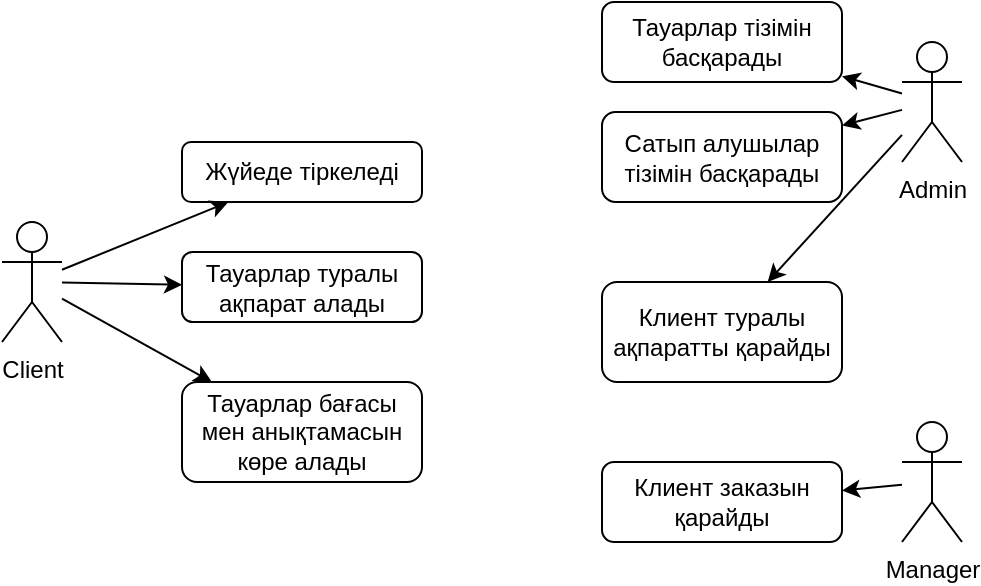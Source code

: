 <mxfile version="22.1.21" type="github">
  <diagram id="R2lEEEUBdFMjLlhIrx00" name="Page-1">
    <mxGraphModel dx="540" dy="591" grid="1" gridSize="10" guides="1" tooltips="1" connect="1" arrows="1" fold="1" page="1" pageScale="1" pageWidth="850" pageHeight="1100" math="0" shadow="0" extFonts="Permanent Marker^https://fonts.googleapis.com/css?family=Permanent+Marker">
      <root>
        <mxCell id="0" />
        <mxCell id="1" parent="0" />
        <mxCell id="H9CnI3AJFvQ42JXb06jo-1" value="Client" style="shape=umlActor;verticalLabelPosition=bottom;verticalAlign=top;html=1;outlineConnect=0;" vertex="1" parent="1">
          <mxGeometry x="150" y="230" width="30" height="60" as="geometry" />
        </mxCell>
        <mxCell id="H9CnI3AJFvQ42JXb06jo-2" value="Жүйеде тіркеледі" style="rounded=1;whiteSpace=wrap;html=1;" vertex="1" parent="1">
          <mxGeometry x="240" y="190" width="120" height="30" as="geometry" />
        </mxCell>
        <mxCell id="H9CnI3AJFvQ42JXb06jo-3" value="Тауарлар туралы ақпарат алады" style="rounded=1;whiteSpace=wrap;html=1;" vertex="1" parent="1">
          <mxGeometry x="240" y="245" width="120" height="35" as="geometry" />
        </mxCell>
        <mxCell id="H9CnI3AJFvQ42JXb06jo-4" value="Тауарлар бағасы мен анықтамасын көре алады" style="rounded=1;whiteSpace=wrap;html=1;" vertex="1" parent="1">
          <mxGeometry x="240" y="310" width="120" height="50" as="geometry" />
        </mxCell>
        <mxCell id="H9CnI3AJFvQ42JXb06jo-5" value="" style="endArrow=classic;html=1;rounded=0;" edge="1" parent="1" source="H9CnI3AJFvQ42JXb06jo-1" target="H9CnI3AJFvQ42JXb06jo-2">
          <mxGeometry width="50" height="50" relative="1" as="geometry">
            <mxPoint x="260" y="290" as="sourcePoint" />
            <mxPoint x="310" y="240" as="targetPoint" />
          </mxGeometry>
        </mxCell>
        <mxCell id="H9CnI3AJFvQ42JXb06jo-6" value="" style="endArrow=classic;html=1;rounded=0;" edge="1" parent="1" source="H9CnI3AJFvQ42JXb06jo-1" target="H9CnI3AJFvQ42JXb06jo-3">
          <mxGeometry width="50" height="50" relative="1" as="geometry">
            <mxPoint x="190" y="264" as="sourcePoint" />
            <mxPoint x="273" y="230" as="targetPoint" />
          </mxGeometry>
        </mxCell>
        <mxCell id="H9CnI3AJFvQ42JXb06jo-7" value="" style="endArrow=classic;html=1;rounded=0;" edge="1" parent="1" source="H9CnI3AJFvQ42JXb06jo-1" target="H9CnI3AJFvQ42JXb06jo-4">
          <mxGeometry width="50" height="50" relative="1" as="geometry">
            <mxPoint x="190" y="270" as="sourcePoint" />
            <mxPoint x="250" y="271" as="targetPoint" />
          </mxGeometry>
        </mxCell>
        <mxCell id="H9CnI3AJFvQ42JXb06jo-8" value="Admin" style="shape=umlActor;verticalLabelPosition=bottom;verticalAlign=top;html=1;outlineConnect=0;" vertex="1" parent="1">
          <mxGeometry x="600" y="140" width="30" height="60" as="geometry" />
        </mxCell>
        <mxCell id="H9CnI3AJFvQ42JXb06jo-9" value="Manager" style="shape=umlActor;verticalLabelPosition=bottom;verticalAlign=top;html=1;outlineConnect=0;" vertex="1" parent="1">
          <mxGeometry x="600" y="330" width="30" height="60" as="geometry" />
        </mxCell>
        <mxCell id="H9CnI3AJFvQ42JXb06jo-11" value="Тауарлар тізімін басқарады" style="rounded=1;whiteSpace=wrap;html=1;" vertex="1" parent="1">
          <mxGeometry x="450" y="120" width="120" height="40" as="geometry" />
        </mxCell>
        <mxCell id="H9CnI3AJFvQ42JXb06jo-12" value="Сатып алушылар тізімін басқарады" style="rounded=1;whiteSpace=wrap;html=1;" vertex="1" parent="1">
          <mxGeometry x="450" y="175" width="120" height="45" as="geometry" />
        </mxCell>
        <mxCell id="H9CnI3AJFvQ42JXb06jo-13" value="Клиент туралы ақпаратты қарайды" style="rounded=1;whiteSpace=wrap;html=1;" vertex="1" parent="1">
          <mxGeometry x="450" y="260" width="120" height="50" as="geometry" />
        </mxCell>
        <mxCell id="H9CnI3AJFvQ42JXb06jo-14" value="Клиент заказын қарайды" style="rounded=1;whiteSpace=wrap;html=1;" vertex="1" parent="1">
          <mxGeometry x="450" y="350" width="120" height="40" as="geometry" />
        </mxCell>
        <mxCell id="H9CnI3AJFvQ42JXb06jo-15" value="" style="endArrow=classic;html=1;rounded=0;" edge="1" parent="1" source="H9CnI3AJFvQ42JXb06jo-8" target="H9CnI3AJFvQ42JXb06jo-11">
          <mxGeometry width="50" height="50" relative="1" as="geometry">
            <mxPoint x="330" y="230" as="sourcePoint" />
            <mxPoint x="380" y="180" as="targetPoint" />
          </mxGeometry>
        </mxCell>
        <mxCell id="H9CnI3AJFvQ42JXb06jo-17" value="" style="endArrow=classic;html=1;rounded=0;" edge="1" parent="1" source="H9CnI3AJFvQ42JXb06jo-8" target="H9CnI3AJFvQ42JXb06jo-12">
          <mxGeometry width="50" height="50" relative="1" as="geometry">
            <mxPoint x="610" y="176" as="sourcePoint" />
            <mxPoint x="580" y="167" as="targetPoint" />
          </mxGeometry>
        </mxCell>
        <mxCell id="H9CnI3AJFvQ42JXb06jo-18" value="" style="endArrow=classic;html=1;rounded=0;" edge="1" parent="1" source="H9CnI3AJFvQ42JXb06jo-8" target="H9CnI3AJFvQ42JXb06jo-13">
          <mxGeometry width="50" height="50" relative="1" as="geometry">
            <mxPoint x="610" y="184" as="sourcePoint" />
            <mxPoint x="580" y="192" as="targetPoint" />
          </mxGeometry>
        </mxCell>
        <mxCell id="H9CnI3AJFvQ42JXb06jo-19" value="" style="endArrow=classic;html=1;rounded=0;" edge="1" parent="1" source="H9CnI3AJFvQ42JXb06jo-9" target="H9CnI3AJFvQ42JXb06jo-14">
          <mxGeometry width="50" height="50" relative="1" as="geometry">
            <mxPoint x="500" y="320" as="sourcePoint" />
            <mxPoint x="550" y="270" as="targetPoint" />
          </mxGeometry>
        </mxCell>
      </root>
    </mxGraphModel>
  </diagram>
</mxfile>
